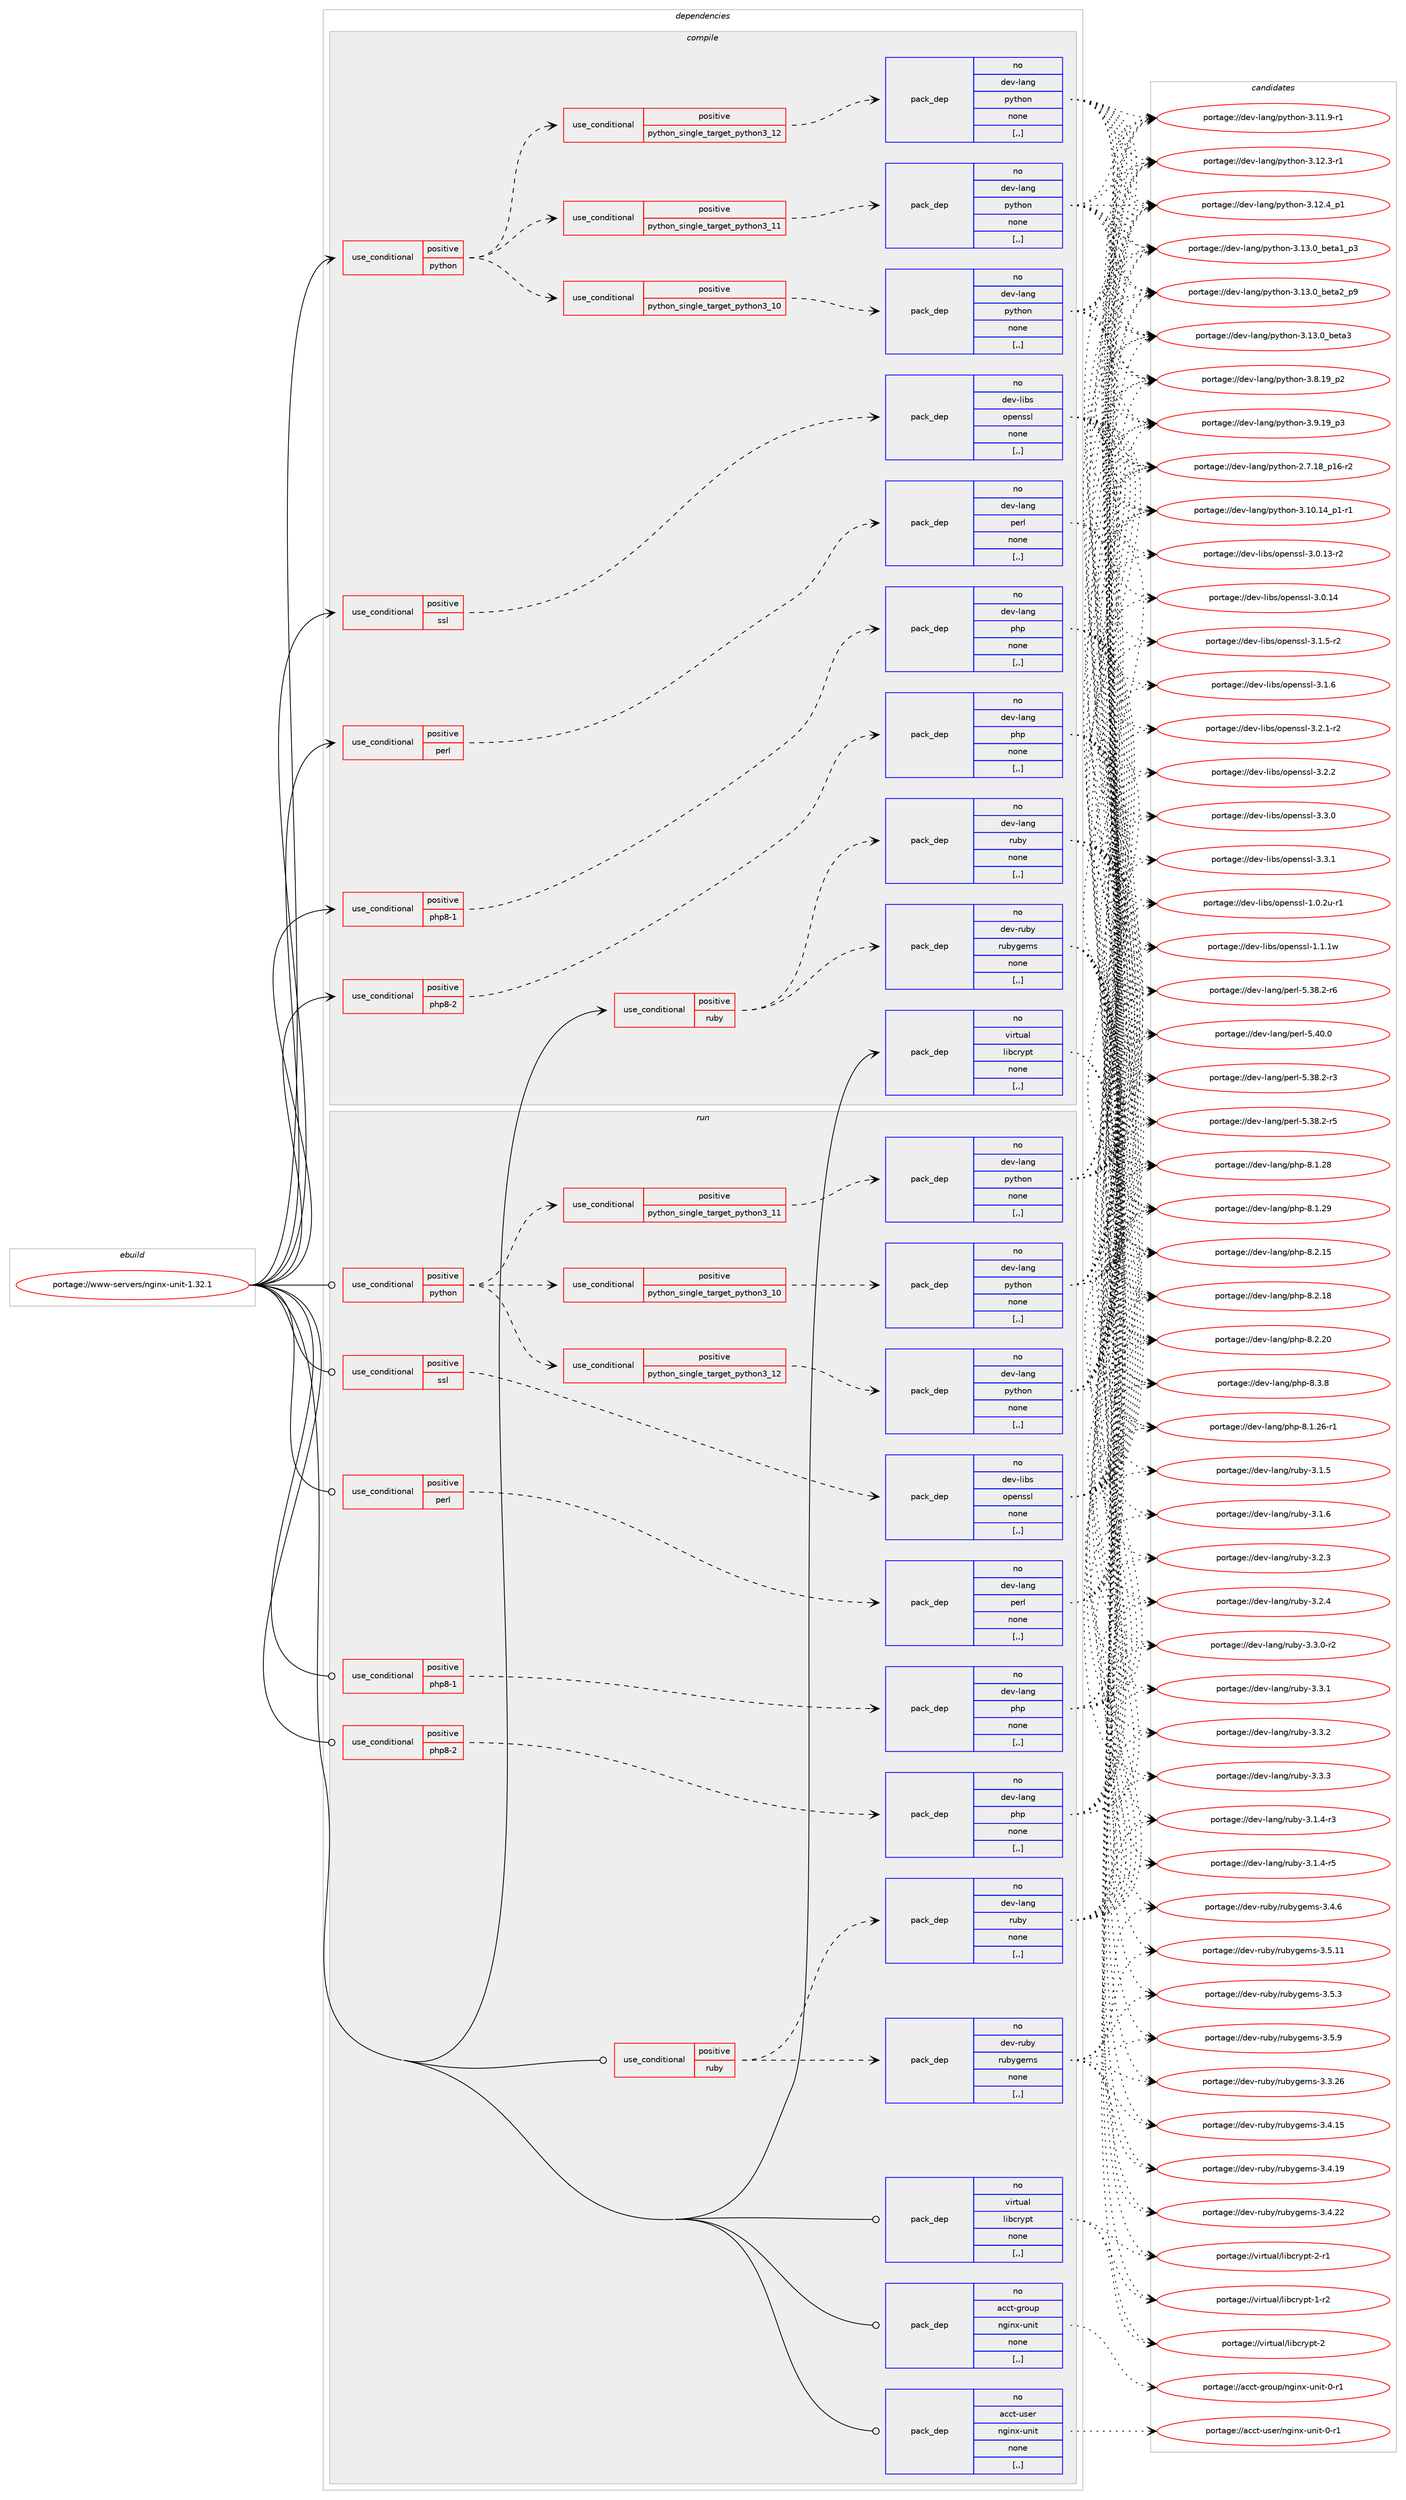 digraph prolog {

# *************
# Graph options
# *************

newrank=true;
concentrate=true;
compound=true;
graph [rankdir=LR,fontname=Helvetica,fontsize=10,ranksep=1.5];#, ranksep=2.5, nodesep=0.2];
edge  [arrowhead=vee];
node  [fontname=Helvetica,fontsize=10];

# **********
# The ebuild
# **********

subgraph cluster_leftcol {
color=gray;
rank=same;
label=<<i>ebuild</i>>;
id [label="portage://www-servers/nginx-unit-1.32.1", color=red, width=4, href="../www-servers/nginx-unit-1.32.1.svg"];
}

# ****************
# The dependencies
# ****************

subgraph cluster_midcol {
color=gray;
label=<<i>dependencies</i>>;
subgraph cluster_compile {
fillcolor="#eeeeee";
style=filled;
label=<<i>compile</i>>;
subgraph cond118249 {
dependency444203 [label=<<TABLE BORDER="0" CELLBORDER="1" CELLSPACING="0" CELLPADDING="4"><TR><TD ROWSPAN="3" CELLPADDING="10">use_conditional</TD></TR><TR><TD>positive</TD></TR><TR><TD>perl</TD></TR></TABLE>>, shape=none, color=red];
subgraph pack322657 {
dependency444204 [label=<<TABLE BORDER="0" CELLBORDER="1" CELLSPACING="0" CELLPADDING="4" WIDTH="220"><TR><TD ROWSPAN="6" CELLPADDING="30">pack_dep</TD></TR><TR><TD WIDTH="110">no</TD></TR><TR><TD>dev-lang</TD></TR><TR><TD>perl</TD></TR><TR><TD>none</TD></TR><TR><TD>[,,]</TD></TR></TABLE>>, shape=none, color=blue];
}
dependency444203:e -> dependency444204:w [weight=20,style="dashed",arrowhead="vee"];
}
id:e -> dependency444203:w [weight=20,style="solid",arrowhead="vee"];
subgraph cond118250 {
dependency444205 [label=<<TABLE BORDER="0" CELLBORDER="1" CELLSPACING="0" CELLPADDING="4"><TR><TD ROWSPAN="3" CELLPADDING="10">use_conditional</TD></TR><TR><TD>positive</TD></TR><TR><TD>php8-1</TD></TR></TABLE>>, shape=none, color=red];
subgraph pack322658 {
dependency444206 [label=<<TABLE BORDER="0" CELLBORDER="1" CELLSPACING="0" CELLPADDING="4" WIDTH="220"><TR><TD ROWSPAN="6" CELLPADDING="30">pack_dep</TD></TR><TR><TD WIDTH="110">no</TD></TR><TR><TD>dev-lang</TD></TR><TR><TD>php</TD></TR><TR><TD>none</TD></TR><TR><TD>[,,]</TD></TR></TABLE>>, shape=none, color=blue];
}
dependency444205:e -> dependency444206:w [weight=20,style="dashed",arrowhead="vee"];
}
id:e -> dependency444205:w [weight=20,style="solid",arrowhead="vee"];
subgraph cond118251 {
dependency444207 [label=<<TABLE BORDER="0" CELLBORDER="1" CELLSPACING="0" CELLPADDING="4"><TR><TD ROWSPAN="3" CELLPADDING="10">use_conditional</TD></TR><TR><TD>positive</TD></TR><TR><TD>php8-2</TD></TR></TABLE>>, shape=none, color=red];
subgraph pack322659 {
dependency444208 [label=<<TABLE BORDER="0" CELLBORDER="1" CELLSPACING="0" CELLPADDING="4" WIDTH="220"><TR><TD ROWSPAN="6" CELLPADDING="30">pack_dep</TD></TR><TR><TD WIDTH="110">no</TD></TR><TR><TD>dev-lang</TD></TR><TR><TD>php</TD></TR><TR><TD>none</TD></TR><TR><TD>[,,]</TD></TR></TABLE>>, shape=none, color=blue];
}
dependency444207:e -> dependency444208:w [weight=20,style="dashed",arrowhead="vee"];
}
id:e -> dependency444207:w [weight=20,style="solid",arrowhead="vee"];
subgraph cond118252 {
dependency444209 [label=<<TABLE BORDER="0" CELLBORDER="1" CELLSPACING="0" CELLPADDING="4"><TR><TD ROWSPAN="3" CELLPADDING="10">use_conditional</TD></TR><TR><TD>positive</TD></TR><TR><TD>python</TD></TR></TABLE>>, shape=none, color=red];
subgraph cond118253 {
dependency444210 [label=<<TABLE BORDER="0" CELLBORDER="1" CELLSPACING="0" CELLPADDING="4"><TR><TD ROWSPAN="3" CELLPADDING="10">use_conditional</TD></TR><TR><TD>positive</TD></TR><TR><TD>python_single_target_python3_10</TD></TR></TABLE>>, shape=none, color=red];
subgraph pack322660 {
dependency444211 [label=<<TABLE BORDER="0" CELLBORDER="1" CELLSPACING="0" CELLPADDING="4" WIDTH="220"><TR><TD ROWSPAN="6" CELLPADDING="30">pack_dep</TD></TR><TR><TD WIDTH="110">no</TD></TR><TR><TD>dev-lang</TD></TR><TR><TD>python</TD></TR><TR><TD>none</TD></TR><TR><TD>[,,]</TD></TR></TABLE>>, shape=none, color=blue];
}
dependency444210:e -> dependency444211:w [weight=20,style="dashed",arrowhead="vee"];
}
dependency444209:e -> dependency444210:w [weight=20,style="dashed",arrowhead="vee"];
subgraph cond118254 {
dependency444212 [label=<<TABLE BORDER="0" CELLBORDER="1" CELLSPACING="0" CELLPADDING="4"><TR><TD ROWSPAN="3" CELLPADDING="10">use_conditional</TD></TR><TR><TD>positive</TD></TR><TR><TD>python_single_target_python3_11</TD></TR></TABLE>>, shape=none, color=red];
subgraph pack322661 {
dependency444213 [label=<<TABLE BORDER="0" CELLBORDER="1" CELLSPACING="0" CELLPADDING="4" WIDTH="220"><TR><TD ROWSPAN="6" CELLPADDING="30">pack_dep</TD></TR><TR><TD WIDTH="110">no</TD></TR><TR><TD>dev-lang</TD></TR><TR><TD>python</TD></TR><TR><TD>none</TD></TR><TR><TD>[,,]</TD></TR></TABLE>>, shape=none, color=blue];
}
dependency444212:e -> dependency444213:w [weight=20,style="dashed",arrowhead="vee"];
}
dependency444209:e -> dependency444212:w [weight=20,style="dashed",arrowhead="vee"];
subgraph cond118255 {
dependency444214 [label=<<TABLE BORDER="0" CELLBORDER="1" CELLSPACING="0" CELLPADDING="4"><TR><TD ROWSPAN="3" CELLPADDING="10">use_conditional</TD></TR><TR><TD>positive</TD></TR><TR><TD>python_single_target_python3_12</TD></TR></TABLE>>, shape=none, color=red];
subgraph pack322662 {
dependency444215 [label=<<TABLE BORDER="0" CELLBORDER="1" CELLSPACING="0" CELLPADDING="4" WIDTH="220"><TR><TD ROWSPAN="6" CELLPADDING="30">pack_dep</TD></TR><TR><TD WIDTH="110">no</TD></TR><TR><TD>dev-lang</TD></TR><TR><TD>python</TD></TR><TR><TD>none</TD></TR><TR><TD>[,,]</TD></TR></TABLE>>, shape=none, color=blue];
}
dependency444214:e -> dependency444215:w [weight=20,style="dashed",arrowhead="vee"];
}
dependency444209:e -> dependency444214:w [weight=20,style="dashed",arrowhead="vee"];
}
id:e -> dependency444209:w [weight=20,style="solid",arrowhead="vee"];
subgraph cond118256 {
dependency444216 [label=<<TABLE BORDER="0" CELLBORDER="1" CELLSPACING="0" CELLPADDING="4"><TR><TD ROWSPAN="3" CELLPADDING="10">use_conditional</TD></TR><TR><TD>positive</TD></TR><TR><TD>ruby</TD></TR></TABLE>>, shape=none, color=red];
subgraph pack322663 {
dependency444217 [label=<<TABLE BORDER="0" CELLBORDER="1" CELLSPACING="0" CELLPADDING="4" WIDTH="220"><TR><TD ROWSPAN="6" CELLPADDING="30">pack_dep</TD></TR><TR><TD WIDTH="110">no</TD></TR><TR><TD>dev-lang</TD></TR><TR><TD>ruby</TD></TR><TR><TD>none</TD></TR><TR><TD>[,,]</TD></TR></TABLE>>, shape=none, color=blue];
}
dependency444216:e -> dependency444217:w [weight=20,style="dashed",arrowhead="vee"];
subgraph pack322664 {
dependency444218 [label=<<TABLE BORDER="0" CELLBORDER="1" CELLSPACING="0" CELLPADDING="4" WIDTH="220"><TR><TD ROWSPAN="6" CELLPADDING="30">pack_dep</TD></TR><TR><TD WIDTH="110">no</TD></TR><TR><TD>dev-ruby</TD></TR><TR><TD>rubygems</TD></TR><TR><TD>none</TD></TR><TR><TD>[,,]</TD></TR></TABLE>>, shape=none, color=blue];
}
dependency444216:e -> dependency444218:w [weight=20,style="dashed",arrowhead="vee"];
}
id:e -> dependency444216:w [weight=20,style="solid",arrowhead="vee"];
subgraph cond118257 {
dependency444219 [label=<<TABLE BORDER="0" CELLBORDER="1" CELLSPACING="0" CELLPADDING="4"><TR><TD ROWSPAN="3" CELLPADDING="10">use_conditional</TD></TR><TR><TD>positive</TD></TR><TR><TD>ssl</TD></TR></TABLE>>, shape=none, color=red];
subgraph pack322665 {
dependency444220 [label=<<TABLE BORDER="0" CELLBORDER="1" CELLSPACING="0" CELLPADDING="4" WIDTH="220"><TR><TD ROWSPAN="6" CELLPADDING="30">pack_dep</TD></TR><TR><TD WIDTH="110">no</TD></TR><TR><TD>dev-libs</TD></TR><TR><TD>openssl</TD></TR><TR><TD>none</TD></TR><TR><TD>[,,]</TD></TR></TABLE>>, shape=none, color=blue];
}
dependency444219:e -> dependency444220:w [weight=20,style="dashed",arrowhead="vee"];
}
id:e -> dependency444219:w [weight=20,style="solid",arrowhead="vee"];
subgraph pack322666 {
dependency444221 [label=<<TABLE BORDER="0" CELLBORDER="1" CELLSPACING="0" CELLPADDING="4" WIDTH="220"><TR><TD ROWSPAN="6" CELLPADDING="30">pack_dep</TD></TR><TR><TD WIDTH="110">no</TD></TR><TR><TD>virtual</TD></TR><TR><TD>libcrypt</TD></TR><TR><TD>none</TD></TR><TR><TD>[,,]</TD></TR></TABLE>>, shape=none, color=blue];
}
id:e -> dependency444221:w [weight=20,style="solid",arrowhead="vee"];
}
subgraph cluster_compileandrun {
fillcolor="#eeeeee";
style=filled;
label=<<i>compile and run</i>>;
}
subgraph cluster_run {
fillcolor="#eeeeee";
style=filled;
label=<<i>run</i>>;
subgraph cond118258 {
dependency444222 [label=<<TABLE BORDER="0" CELLBORDER="1" CELLSPACING="0" CELLPADDING="4"><TR><TD ROWSPAN="3" CELLPADDING="10">use_conditional</TD></TR><TR><TD>positive</TD></TR><TR><TD>perl</TD></TR></TABLE>>, shape=none, color=red];
subgraph pack322667 {
dependency444223 [label=<<TABLE BORDER="0" CELLBORDER="1" CELLSPACING="0" CELLPADDING="4" WIDTH="220"><TR><TD ROWSPAN="6" CELLPADDING="30">pack_dep</TD></TR><TR><TD WIDTH="110">no</TD></TR><TR><TD>dev-lang</TD></TR><TR><TD>perl</TD></TR><TR><TD>none</TD></TR><TR><TD>[,,]</TD></TR></TABLE>>, shape=none, color=blue];
}
dependency444222:e -> dependency444223:w [weight=20,style="dashed",arrowhead="vee"];
}
id:e -> dependency444222:w [weight=20,style="solid",arrowhead="odot"];
subgraph cond118259 {
dependency444224 [label=<<TABLE BORDER="0" CELLBORDER="1" CELLSPACING="0" CELLPADDING="4"><TR><TD ROWSPAN="3" CELLPADDING="10">use_conditional</TD></TR><TR><TD>positive</TD></TR><TR><TD>php8-1</TD></TR></TABLE>>, shape=none, color=red];
subgraph pack322668 {
dependency444225 [label=<<TABLE BORDER="0" CELLBORDER="1" CELLSPACING="0" CELLPADDING="4" WIDTH="220"><TR><TD ROWSPAN="6" CELLPADDING="30">pack_dep</TD></TR><TR><TD WIDTH="110">no</TD></TR><TR><TD>dev-lang</TD></TR><TR><TD>php</TD></TR><TR><TD>none</TD></TR><TR><TD>[,,]</TD></TR></TABLE>>, shape=none, color=blue];
}
dependency444224:e -> dependency444225:w [weight=20,style="dashed",arrowhead="vee"];
}
id:e -> dependency444224:w [weight=20,style="solid",arrowhead="odot"];
subgraph cond118260 {
dependency444226 [label=<<TABLE BORDER="0" CELLBORDER="1" CELLSPACING="0" CELLPADDING="4"><TR><TD ROWSPAN="3" CELLPADDING="10">use_conditional</TD></TR><TR><TD>positive</TD></TR><TR><TD>php8-2</TD></TR></TABLE>>, shape=none, color=red];
subgraph pack322669 {
dependency444227 [label=<<TABLE BORDER="0" CELLBORDER="1" CELLSPACING="0" CELLPADDING="4" WIDTH="220"><TR><TD ROWSPAN="6" CELLPADDING="30">pack_dep</TD></TR><TR><TD WIDTH="110">no</TD></TR><TR><TD>dev-lang</TD></TR><TR><TD>php</TD></TR><TR><TD>none</TD></TR><TR><TD>[,,]</TD></TR></TABLE>>, shape=none, color=blue];
}
dependency444226:e -> dependency444227:w [weight=20,style="dashed",arrowhead="vee"];
}
id:e -> dependency444226:w [weight=20,style="solid",arrowhead="odot"];
subgraph cond118261 {
dependency444228 [label=<<TABLE BORDER="0" CELLBORDER="1" CELLSPACING="0" CELLPADDING="4"><TR><TD ROWSPAN="3" CELLPADDING="10">use_conditional</TD></TR><TR><TD>positive</TD></TR><TR><TD>python</TD></TR></TABLE>>, shape=none, color=red];
subgraph cond118262 {
dependency444229 [label=<<TABLE BORDER="0" CELLBORDER="1" CELLSPACING="0" CELLPADDING="4"><TR><TD ROWSPAN="3" CELLPADDING="10">use_conditional</TD></TR><TR><TD>positive</TD></TR><TR><TD>python_single_target_python3_10</TD></TR></TABLE>>, shape=none, color=red];
subgraph pack322670 {
dependency444230 [label=<<TABLE BORDER="0" CELLBORDER="1" CELLSPACING="0" CELLPADDING="4" WIDTH="220"><TR><TD ROWSPAN="6" CELLPADDING="30">pack_dep</TD></TR><TR><TD WIDTH="110">no</TD></TR><TR><TD>dev-lang</TD></TR><TR><TD>python</TD></TR><TR><TD>none</TD></TR><TR><TD>[,,]</TD></TR></TABLE>>, shape=none, color=blue];
}
dependency444229:e -> dependency444230:w [weight=20,style="dashed",arrowhead="vee"];
}
dependency444228:e -> dependency444229:w [weight=20,style="dashed",arrowhead="vee"];
subgraph cond118263 {
dependency444231 [label=<<TABLE BORDER="0" CELLBORDER="1" CELLSPACING="0" CELLPADDING="4"><TR><TD ROWSPAN="3" CELLPADDING="10">use_conditional</TD></TR><TR><TD>positive</TD></TR><TR><TD>python_single_target_python3_11</TD></TR></TABLE>>, shape=none, color=red];
subgraph pack322671 {
dependency444232 [label=<<TABLE BORDER="0" CELLBORDER="1" CELLSPACING="0" CELLPADDING="4" WIDTH="220"><TR><TD ROWSPAN="6" CELLPADDING="30">pack_dep</TD></TR><TR><TD WIDTH="110">no</TD></TR><TR><TD>dev-lang</TD></TR><TR><TD>python</TD></TR><TR><TD>none</TD></TR><TR><TD>[,,]</TD></TR></TABLE>>, shape=none, color=blue];
}
dependency444231:e -> dependency444232:w [weight=20,style="dashed",arrowhead="vee"];
}
dependency444228:e -> dependency444231:w [weight=20,style="dashed",arrowhead="vee"];
subgraph cond118264 {
dependency444233 [label=<<TABLE BORDER="0" CELLBORDER="1" CELLSPACING="0" CELLPADDING="4"><TR><TD ROWSPAN="3" CELLPADDING="10">use_conditional</TD></TR><TR><TD>positive</TD></TR><TR><TD>python_single_target_python3_12</TD></TR></TABLE>>, shape=none, color=red];
subgraph pack322672 {
dependency444234 [label=<<TABLE BORDER="0" CELLBORDER="1" CELLSPACING="0" CELLPADDING="4" WIDTH="220"><TR><TD ROWSPAN="6" CELLPADDING="30">pack_dep</TD></TR><TR><TD WIDTH="110">no</TD></TR><TR><TD>dev-lang</TD></TR><TR><TD>python</TD></TR><TR><TD>none</TD></TR><TR><TD>[,,]</TD></TR></TABLE>>, shape=none, color=blue];
}
dependency444233:e -> dependency444234:w [weight=20,style="dashed",arrowhead="vee"];
}
dependency444228:e -> dependency444233:w [weight=20,style="dashed",arrowhead="vee"];
}
id:e -> dependency444228:w [weight=20,style="solid",arrowhead="odot"];
subgraph cond118265 {
dependency444235 [label=<<TABLE BORDER="0" CELLBORDER="1" CELLSPACING="0" CELLPADDING="4"><TR><TD ROWSPAN="3" CELLPADDING="10">use_conditional</TD></TR><TR><TD>positive</TD></TR><TR><TD>ruby</TD></TR></TABLE>>, shape=none, color=red];
subgraph pack322673 {
dependency444236 [label=<<TABLE BORDER="0" CELLBORDER="1" CELLSPACING="0" CELLPADDING="4" WIDTH="220"><TR><TD ROWSPAN="6" CELLPADDING="30">pack_dep</TD></TR><TR><TD WIDTH="110">no</TD></TR><TR><TD>dev-lang</TD></TR><TR><TD>ruby</TD></TR><TR><TD>none</TD></TR><TR><TD>[,,]</TD></TR></TABLE>>, shape=none, color=blue];
}
dependency444235:e -> dependency444236:w [weight=20,style="dashed",arrowhead="vee"];
subgraph pack322674 {
dependency444237 [label=<<TABLE BORDER="0" CELLBORDER="1" CELLSPACING="0" CELLPADDING="4" WIDTH="220"><TR><TD ROWSPAN="6" CELLPADDING="30">pack_dep</TD></TR><TR><TD WIDTH="110">no</TD></TR><TR><TD>dev-ruby</TD></TR><TR><TD>rubygems</TD></TR><TR><TD>none</TD></TR><TR><TD>[,,]</TD></TR></TABLE>>, shape=none, color=blue];
}
dependency444235:e -> dependency444237:w [weight=20,style="dashed",arrowhead="vee"];
}
id:e -> dependency444235:w [weight=20,style="solid",arrowhead="odot"];
subgraph cond118266 {
dependency444238 [label=<<TABLE BORDER="0" CELLBORDER="1" CELLSPACING="0" CELLPADDING="4"><TR><TD ROWSPAN="3" CELLPADDING="10">use_conditional</TD></TR><TR><TD>positive</TD></TR><TR><TD>ssl</TD></TR></TABLE>>, shape=none, color=red];
subgraph pack322675 {
dependency444239 [label=<<TABLE BORDER="0" CELLBORDER="1" CELLSPACING="0" CELLPADDING="4" WIDTH="220"><TR><TD ROWSPAN="6" CELLPADDING="30">pack_dep</TD></TR><TR><TD WIDTH="110">no</TD></TR><TR><TD>dev-libs</TD></TR><TR><TD>openssl</TD></TR><TR><TD>none</TD></TR><TR><TD>[,,]</TD></TR></TABLE>>, shape=none, color=blue];
}
dependency444238:e -> dependency444239:w [weight=20,style="dashed",arrowhead="vee"];
}
id:e -> dependency444238:w [weight=20,style="solid",arrowhead="odot"];
subgraph pack322676 {
dependency444240 [label=<<TABLE BORDER="0" CELLBORDER="1" CELLSPACING="0" CELLPADDING="4" WIDTH="220"><TR><TD ROWSPAN="6" CELLPADDING="30">pack_dep</TD></TR><TR><TD WIDTH="110">no</TD></TR><TR><TD>acct-group</TD></TR><TR><TD>nginx-unit</TD></TR><TR><TD>none</TD></TR><TR><TD>[,,]</TD></TR></TABLE>>, shape=none, color=blue];
}
id:e -> dependency444240:w [weight=20,style="solid",arrowhead="odot"];
subgraph pack322677 {
dependency444241 [label=<<TABLE BORDER="0" CELLBORDER="1" CELLSPACING="0" CELLPADDING="4" WIDTH="220"><TR><TD ROWSPAN="6" CELLPADDING="30">pack_dep</TD></TR><TR><TD WIDTH="110">no</TD></TR><TR><TD>acct-user</TD></TR><TR><TD>nginx-unit</TD></TR><TR><TD>none</TD></TR><TR><TD>[,,]</TD></TR></TABLE>>, shape=none, color=blue];
}
id:e -> dependency444241:w [weight=20,style="solid",arrowhead="odot"];
subgraph pack322678 {
dependency444242 [label=<<TABLE BORDER="0" CELLBORDER="1" CELLSPACING="0" CELLPADDING="4" WIDTH="220"><TR><TD ROWSPAN="6" CELLPADDING="30">pack_dep</TD></TR><TR><TD WIDTH="110">no</TD></TR><TR><TD>virtual</TD></TR><TR><TD>libcrypt</TD></TR><TR><TD>none</TD></TR><TR><TD>[,,]</TD></TR></TABLE>>, shape=none, color=blue];
}
id:e -> dependency444242:w [weight=20,style="solid",arrowhead="odot"];
}
}

# **************
# The candidates
# **************

subgraph cluster_choices {
rank=same;
color=gray;
label=<<i>candidates</i>>;

subgraph choice322657 {
color=black;
nodesep=1;
choice100101118451089711010347112101114108455346515646504511451 [label="portage://dev-lang/perl-5.38.2-r3", color=red, width=4,href="../dev-lang/perl-5.38.2-r3.svg"];
choice100101118451089711010347112101114108455346515646504511453 [label="portage://dev-lang/perl-5.38.2-r5", color=red, width=4,href="../dev-lang/perl-5.38.2-r5.svg"];
choice100101118451089711010347112101114108455346515646504511454 [label="portage://dev-lang/perl-5.38.2-r6", color=red, width=4,href="../dev-lang/perl-5.38.2-r6.svg"];
choice10010111845108971101034711210111410845534652484648 [label="portage://dev-lang/perl-5.40.0", color=red, width=4,href="../dev-lang/perl-5.40.0.svg"];
dependency444204:e -> choice100101118451089711010347112101114108455346515646504511451:w [style=dotted,weight="100"];
dependency444204:e -> choice100101118451089711010347112101114108455346515646504511453:w [style=dotted,weight="100"];
dependency444204:e -> choice100101118451089711010347112101114108455346515646504511454:w [style=dotted,weight="100"];
dependency444204:e -> choice10010111845108971101034711210111410845534652484648:w [style=dotted,weight="100"];
}
subgraph choice322658 {
color=black;
nodesep=1;
choice100101118451089711010347112104112455646494650544511449 [label="portage://dev-lang/php-8.1.26-r1", color=red, width=4,href="../dev-lang/php-8.1.26-r1.svg"];
choice10010111845108971101034711210411245564649465056 [label="portage://dev-lang/php-8.1.28", color=red, width=4,href="../dev-lang/php-8.1.28.svg"];
choice10010111845108971101034711210411245564649465057 [label="portage://dev-lang/php-8.1.29", color=red, width=4,href="../dev-lang/php-8.1.29.svg"];
choice10010111845108971101034711210411245564650464953 [label="portage://dev-lang/php-8.2.15", color=red, width=4,href="../dev-lang/php-8.2.15.svg"];
choice10010111845108971101034711210411245564650464956 [label="portage://dev-lang/php-8.2.18", color=red, width=4,href="../dev-lang/php-8.2.18.svg"];
choice10010111845108971101034711210411245564650465048 [label="portage://dev-lang/php-8.2.20", color=red, width=4,href="../dev-lang/php-8.2.20.svg"];
choice100101118451089711010347112104112455646514656 [label="portage://dev-lang/php-8.3.8", color=red, width=4,href="../dev-lang/php-8.3.8.svg"];
dependency444206:e -> choice100101118451089711010347112104112455646494650544511449:w [style=dotted,weight="100"];
dependency444206:e -> choice10010111845108971101034711210411245564649465056:w [style=dotted,weight="100"];
dependency444206:e -> choice10010111845108971101034711210411245564649465057:w [style=dotted,weight="100"];
dependency444206:e -> choice10010111845108971101034711210411245564650464953:w [style=dotted,weight="100"];
dependency444206:e -> choice10010111845108971101034711210411245564650464956:w [style=dotted,weight="100"];
dependency444206:e -> choice10010111845108971101034711210411245564650465048:w [style=dotted,weight="100"];
dependency444206:e -> choice100101118451089711010347112104112455646514656:w [style=dotted,weight="100"];
}
subgraph choice322659 {
color=black;
nodesep=1;
choice100101118451089711010347112104112455646494650544511449 [label="portage://dev-lang/php-8.1.26-r1", color=red, width=4,href="../dev-lang/php-8.1.26-r1.svg"];
choice10010111845108971101034711210411245564649465056 [label="portage://dev-lang/php-8.1.28", color=red, width=4,href="../dev-lang/php-8.1.28.svg"];
choice10010111845108971101034711210411245564649465057 [label="portage://dev-lang/php-8.1.29", color=red, width=4,href="../dev-lang/php-8.1.29.svg"];
choice10010111845108971101034711210411245564650464953 [label="portage://dev-lang/php-8.2.15", color=red, width=4,href="../dev-lang/php-8.2.15.svg"];
choice10010111845108971101034711210411245564650464956 [label="portage://dev-lang/php-8.2.18", color=red, width=4,href="../dev-lang/php-8.2.18.svg"];
choice10010111845108971101034711210411245564650465048 [label="portage://dev-lang/php-8.2.20", color=red, width=4,href="../dev-lang/php-8.2.20.svg"];
choice100101118451089711010347112104112455646514656 [label="portage://dev-lang/php-8.3.8", color=red, width=4,href="../dev-lang/php-8.3.8.svg"];
dependency444208:e -> choice100101118451089711010347112104112455646494650544511449:w [style=dotted,weight="100"];
dependency444208:e -> choice10010111845108971101034711210411245564649465056:w [style=dotted,weight="100"];
dependency444208:e -> choice10010111845108971101034711210411245564649465057:w [style=dotted,weight="100"];
dependency444208:e -> choice10010111845108971101034711210411245564650464953:w [style=dotted,weight="100"];
dependency444208:e -> choice10010111845108971101034711210411245564650464956:w [style=dotted,weight="100"];
dependency444208:e -> choice10010111845108971101034711210411245564650465048:w [style=dotted,weight="100"];
dependency444208:e -> choice100101118451089711010347112104112455646514656:w [style=dotted,weight="100"];
}
subgraph choice322660 {
color=black;
nodesep=1;
choice100101118451089711010347112121116104111110455046554649569511249544511450 [label="portage://dev-lang/python-2.7.18_p16-r2", color=red, width=4,href="../dev-lang/python-2.7.18_p16-r2.svg"];
choice100101118451089711010347112121116104111110455146494846495295112494511449 [label="portage://dev-lang/python-3.10.14_p1-r1", color=red, width=4,href="../dev-lang/python-3.10.14_p1-r1.svg"];
choice100101118451089711010347112121116104111110455146494946574511449 [label="portage://dev-lang/python-3.11.9-r1", color=red, width=4,href="../dev-lang/python-3.11.9-r1.svg"];
choice100101118451089711010347112121116104111110455146495046514511449 [label="portage://dev-lang/python-3.12.3-r1", color=red, width=4,href="../dev-lang/python-3.12.3-r1.svg"];
choice100101118451089711010347112121116104111110455146495046529511249 [label="portage://dev-lang/python-3.12.4_p1", color=red, width=4,href="../dev-lang/python-3.12.4_p1.svg"];
choice10010111845108971101034711212111610411111045514649514648959810111697499511251 [label="portage://dev-lang/python-3.13.0_beta1_p3", color=red, width=4,href="../dev-lang/python-3.13.0_beta1_p3.svg"];
choice10010111845108971101034711212111610411111045514649514648959810111697509511257 [label="portage://dev-lang/python-3.13.0_beta2_p9", color=red, width=4,href="../dev-lang/python-3.13.0_beta2_p9.svg"];
choice1001011184510897110103471121211161041111104551464951464895981011169751 [label="portage://dev-lang/python-3.13.0_beta3", color=red, width=4,href="../dev-lang/python-3.13.0_beta3.svg"];
choice100101118451089711010347112121116104111110455146564649579511250 [label="portage://dev-lang/python-3.8.19_p2", color=red, width=4,href="../dev-lang/python-3.8.19_p2.svg"];
choice100101118451089711010347112121116104111110455146574649579511251 [label="portage://dev-lang/python-3.9.19_p3", color=red, width=4,href="../dev-lang/python-3.9.19_p3.svg"];
dependency444211:e -> choice100101118451089711010347112121116104111110455046554649569511249544511450:w [style=dotted,weight="100"];
dependency444211:e -> choice100101118451089711010347112121116104111110455146494846495295112494511449:w [style=dotted,weight="100"];
dependency444211:e -> choice100101118451089711010347112121116104111110455146494946574511449:w [style=dotted,weight="100"];
dependency444211:e -> choice100101118451089711010347112121116104111110455146495046514511449:w [style=dotted,weight="100"];
dependency444211:e -> choice100101118451089711010347112121116104111110455146495046529511249:w [style=dotted,weight="100"];
dependency444211:e -> choice10010111845108971101034711212111610411111045514649514648959810111697499511251:w [style=dotted,weight="100"];
dependency444211:e -> choice10010111845108971101034711212111610411111045514649514648959810111697509511257:w [style=dotted,weight="100"];
dependency444211:e -> choice1001011184510897110103471121211161041111104551464951464895981011169751:w [style=dotted,weight="100"];
dependency444211:e -> choice100101118451089711010347112121116104111110455146564649579511250:w [style=dotted,weight="100"];
dependency444211:e -> choice100101118451089711010347112121116104111110455146574649579511251:w [style=dotted,weight="100"];
}
subgraph choice322661 {
color=black;
nodesep=1;
choice100101118451089711010347112121116104111110455046554649569511249544511450 [label="portage://dev-lang/python-2.7.18_p16-r2", color=red, width=4,href="../dev-lang/python-2.7.18_p16-r2.svg"];
choice100101118451089711010347112121116104111110455146494846495295112494511449 [label="portage://dev-lang/python-3.10.14_p1-r1", color=red, width=4,href="../dev-lang/python-3.10.14_p1-r1.svg"];
choice100101118451089711010347112121116104111110455146494946574511449 [label="portage://dev-lang/python-3.11.9-r1", color=red, width=4,href="../dev-lang/python-3.11.9-r1.svg"];
choice100101118451089711010347112121116104111110455146495046514511449 [label="portage://dev-lang/python-3.12.3-r1", color=red, width=4,href="../dev-lang/python-3.12.3-r1.svg"];
choice100101118451089711010347112121116104111110455146495046529511249 [label="portage://dev-lang/python-3.12.4_p1", color=red, width=4,href="../dev-lang/python-3.12.4_p1.svg"];
choice10010111845108971101034711212111610411111045514649514648959810111697499511251 [label="portage://dev-lang/python-3.13.0_beta1_p3", color=red, width=4,href="../dev-lang/python-3.13.0_beta1_p3.svg"];
choice10010111845108971101034711212111610411111045514649514648959810111697509511257 [label="portage://dev-lang/python-3.13.0_beta2_p9", color=red, width=4,href="../dev-lang/python-3.13.0_beta2_p9.svg"];
choice1001011184510897110103471121211161041111104551464951464895981011169751 [label="portage://dev-lang/python-3.13.0_beta3", color=red, width=4,href="../dev-lang/python-3.13.0_beta3.svg"];
choice100101118451089711010347112121116104111110455146564649579511250 [label="portage://dev-lang/python-3.8.19_p2", color=red, width=4,href="../dev-lang/python-3.8.19_p2.svg"];
choice100101118451089711010347112121116104111110455146574649579511251 [label="portage://dev-lang/python-3.9.19_p3", color=red, width=4,href="../dev-lang/python-3.9.19_p3.svg"];
dependency444213:e -> choice100101118451089711010347112121116104111110455046554649569511249544511450:w [style=dotted,weight="100"];
dependency444213:e -> choice100101118451089711010347112121116104111110455146494846495295112494511449:w [style=dotted,weight="100"];
dependency444213:e -> choice100101118451089711010347112121116104111110455146494946574511449:w [style=dotted,weight="100"];
dependency444213:e -> choice100101118451089711010347112121116104111110455146495046514511449:w [style=dotted,weight="100"];
dependency444213:e -> choice100101118451089711010347112121116104111110455146495046529511249:w [style=dotted,weight="100"];
dependency444213:e -> choice10010111845108971101034711212111610411111045514649514648959810111697499511251:w [style=dotted,weight="100"];
dependency444213:e -> choice10010111845108971101034711212111610411111045514649514648959810111697509511257:w [style=dotted,weight="100"];
dependency444213:e -> choice1001011184510897110103471121211161041111104551464951464895981011169751:w [style=dotted,weight="100"];
dependency444213:e -> choice100101118451089711010347112121116104111110455146564649579511250:w [style=dotted,weight="100"];
dependency444213:e -> choice100101118451089711010347112121116104111110455146574649579511251:w [style=dotted,weight="100"];
}
subgraph choice322662 {
color=black;
nodesep=1;
choice100101118451089711010347112121116104111110455046554649569511249544511450 [label="portage://dev-lang/python-2.7.18_p16-r2", color=red, width=4,href="../dev-lang/python-2.7.18_p16-r2.svg"];
choice100101118451089711010347112121116104111110455146494846495295112494511449 [label="portage://dev-lang/python-3.10.14_p1-r1", color=red, width=4,href="../dev-lang/python-3.10.14_p1-r1.svg"];
choice100101118451089711010347112121116104111110455146494946574511449 [label="portage://dev-lang/python-3.11.9-r1", color=red, width=4,href="../dev-lang/python-3.11.9-r1.svg"];
choice100101118451089711010347112121116104111110455146495046514511449 [label="portage://dev-lang/python-3.12.3-r1", color=red, width=4,href="../dev-lang/python-3.12.3-r1.svg"];
choice100101118451089711010347112121116104111110455146495046529511249 [label="portage://dev-lang/python-3.12.4_p1", color=red, width=4,href="../dev-lang/python-3.12.4_p1.svg"];
choice10010111845108971101034711212111610411111045514649514648959810111697499511251 [label="portage://dev-lang/python-3.13.0_beta1_p3", color=red, width=4,href="../dev-lang/python-3.13.0_beta1_p3.svg"];
choice10010111845108971101034711212111610411111045514649514648959810111697509511257 [label="portage://dev-lang/python-3.13.0_beta2_p9", color=red, width=4,href="../dev-lang/python-3.13.0_beta2_p9.svg"];
choice1001011184510897110103471121211161041111104551464951464895981011169751 [label="portage://dev-lang/python-3.13.0_beta3", color=red, width=4,href="../dev-lang/python-3.13.0_beta3.svg"];
choice100101118451089711010347112121116104111110455146564649579511250 [label="portage://dev-lang/python-3.8.19_p2", color=red, width=4,href="../dev-lang/python-3.8.19_p2.svg"];
choice100101118451089711010347112121116104111110455146574649579511251 [label="portage://dev-lang/python-3.9.19_p3", color=red, width=4,href="../dev-lang/python-3.9.19_p3.svg"];
dependency444215:e -> choice100101118451089711010347112121116104111110455046554649569511249544511450:w [style=dotted,weight="100"];
dependency444215:e -> choice100101118451089711010347112121116104111110455146494846495295112494511449:w [style=dotted,weight="100"];
dependency444215:e -> choice100101118451089711010347112121116104111110455146494946574511449:w [style=dotted,weight="100"];
dependency444215:e -> choice100101118451089711010347112121116104111110455146495046514511449:w [style=dotted,weight="100"];
dependency444215:e -> choice100101118451089711010347112121116104111110455146495046529511249:w [style=dotted,weight="100"];
dependency444215:e -> choice10010111845108971101034711212111610411111045514649514648959810111697499511251:w [style=dotted,weight="100"];
dependency444215:e -> choice10010111845108971101034711212111610411111045514649514648959810111697509511257:w [style=dotted,weight="100"];
dependency444215:e -> choice1001011184510897110103471121211161041111104551464951464895981011169751:w [style=dotted,weight="100"];
dependency444215:e -> choice100101118451089711010347112121116104111110455146564649579511250:w [style=dotted,weight="100"];
dependency444215:e -> choice100101118451089711010347112121116104111110455146574649579511251:w [style=dotted,weight="100"];
}
subgraph choice322663 {
color=black;
nodesep=1;
choice100101118451089711010347114117981214551464946524511451 [label="portage://dev-lang/ruby-3.1.4-r3", color=red, width=4,href="../dev-lang/ruby-3.1.4-r3.svg"];
choice100101118451089711010347114117981214551464946524511453 [label="portage://dev-lang/ruby-3.1.4-r5", color=red, width=4,href="../dev-lang/ruby-3.1.4-r5.svg"];
choice10010111845108971101034711411798121455146494653 [label="portage://dev-lang/ruby-3.1.5", color=red, width=4,href="../dev-lang/ruby-3.1.5.svg"];
choice10010111845108971101034711411798121455146494654 [label="portage://dev-lang/ruby-3.1.6", color=red, width=4,href="../dev-lang/ruby-3.1.6.svg"];
choice10010111845108971101034711411798121455146504651 [label="portage://dev-lang/ruby-3.2.3", color=red, width=4,href="../dev-lang/ruby-3.2.3.svg"];
choice10010111845108971101034711411798121455146504652 [label="portage://dev-lang/ruby-3.2.4", color=red, width=4,href="../dev-lang/ruby-3.2.4.svg"];
choice100101118451089711010347114117981214551465146484511450 [label="portage://dev-lang/ruby-3.3.0-r2", color=red, width=4,href="../dev-lang/ruby-3.3.0-r2.svg"];
choice10010111845108971101034711411798121455146514649 [label="portage://dev-lang/ruby-3.3.1", color=red, width=4,href="../dev-lang/ruby-3.3.1.svg"];
choice10010111845108971101034711411798121455146514650 [label="portage://dev-lang/ruby-3.3.2", color=red, width=4,href="../dev-lang/ruby-3.3.2.svg"];
choice10010111845108971101034711411798121455146514651 [label="portage://dev-lang/ruby-3.3.3", color=red, width=4,href="../dev-lang/ruby-3.3.3.svg"];
dependency444217:e -> choice100101118451089711010347114117981214551464946524511451:w [style=dotted,weight="100"];
dependency444217:e -> choice100101118451089711010347114117981214551464946524511453:w [style=dotted,weight="100"];
dependency444217:e -> choice10010111845108971101034711411798121455146494653:w [style=dotted,weight="100"];
dependency444217:e -> choice10010111845108971101034711411798121455146494654:w [style=dotted,weight="100"];
dependency444217:e -> choice10010111845108971101034711411798121455146504651:w [style=dotted,weight="100"];
dependency444217:e -> choice10010111845108971101034711411798121455146504652:w [style=dotted,weight="100"];
dependency444217:e -> choice100101118451089711010347114117981214551465146484511450:w [style=dotted,weight="100"];
dependency444217:e -> choice10010111845108971101034711411798121455146514649:w [style=dotted,weight="100"];
dependency444217:e -> choice10010111845108971101034711411798121455146514650:w [style=dotted,weight="100"];
dependency444217:e -> choice10010111845108971101034711411798121455146514651:w [style=dotted,weight="100"];
}
subgraph choice322664 {
color=black;
nodesep=1;
choice1001011184511411798121471141179812110310110911545514651465054 [label="portage://dev-ruby/rubygems-3.3.26", color=red, width=4,href="../dev-ruby/rubygems-3.3.26.svg"];
choice1001011184511411798121471141179812110310110911545514652464953 [label="portage://dev-ruby/rubygems-3.4.15", color=red, width=4,href="../dev-ruby/rubygems-3.4.15.svg"];
choice1001011184511411798121471141179812110310110911545514652464957 [label="portage://dev-ruby/rubygems-3.4.19", color=red, width=4,href="../dev-ruby/rubygems-3.4.19.svg"];
choice1001011184511411798121471141179812110310110911545514652465050 [label="portage://dev-ruby/rubygems-3.4.22", color=red, width=4,href="../dev-ruby/rubygems-3.4.22.svg"];
choice10010111845114117981214711411798121103101109115455146524654 [label="portage://dev-ruby/rubygems-3.4.6", color=red, width=4,href="../dev-ruby/rubygems-3.4.6.svg"];
choice1001011184511411798121471141179812110310110911545514653464949 [label="portage://dev-ruby/rubygems-3.5.11", color=red, width=4,href="../dev-ruby/rubygems-3.5.11.svg"];
choice10010111845114117981214711411798121103101109115455146534651 [label="portage://dev-ruby/rubygems-3.5.3", color=red, width=4,href="../dev-ruby/rubygems-3.5.3.svg"];
choice10010111845114117981214711411798121103101109115455146534657 [label="portage://dev-ruby/rubygems-3.5.9", color=red, width=4,href="../dev-ruby/rubygems-3.5.9.svg"];
dependency444218:e -> choice1001011184511411798121471141179812110310110911545514651465054:w [style=dotted,weight="100"];
dependency444218:e -> choice1001011184511411798121471141179812110310110911545514652464953:w [style=dotted,weight="100"];
dependency444218:e -> choice1001011184511411798121471141179812110310110911545514652464957:w [style=dotted,weight="100"];
dependency444218:e -> choice1001011184511411798121471141179812110310110911545514652465050:w [style=dotted,weight="100"];
dependency444218:e -> choice10010111845114117981214711411798121103101109115455146524654:w [style=dotted,weight="100"];
dependency444218:e -> choice1001011184511411798121471141179812110310110911545514653464949:w [style=dotted,weight="100"];
dependency444218:e -> choice10010111845114117981214711411798121103101109115455146534651:w [style=dotted,weight="100"];
dependency444218:e -> choice10010111845114117981214711411798121103101109115455146534657:w [style=dotted,weight="100"];
}
subgraph choice322665 {
color=black;
nodesep=1;
choice1001011184510810598115471111121011101151151084549464846501174511449 [label="portage://dev-libs/openssl-1.0.2u-r1", color=red, width=4,href="../dev-libs/openssl-1.0.2u-r1.svg"];
choice100101118451081059811547111112101110115115108454946494649119 [label="portage://dev-libs/openssl-1.1.1w", color=red, width=4,href="../dev-libs/openssl-1.1.1w.svg"];
choice100101118451081059811547111112101110115115108455146484649514511450 [label="portage://dev-libs/openssl-3.0.13-r2", color=red, width=4,href="../dev-libs/openssl-3.0.13-r2.svg"];
choice10010111845108105981154711111210111011511510845514648464952 [label="portage://dev-libs/openssl-3.0.14", color=red, width=4,href="../dev-libs/openssl-3.0.14.svg"];
choice1001011184510810598115471111121011101151151084551464946534511450 [label="portage://dev-libs/openssl-3.1.5-r2", color=red, width=4,href="../dev-libs/openssl-3.1.5-r2.svg"];
choice100101118451081059811547111112101110115115108455146494654 [label="portage://dev-libs/openssl-3.1.6", color=red, width=4,href="../dev-libs/openssl-3.1.6.svg"];
choice1001011184510810598115471111121011101151151084551465046494511450 [label="portage://dev-libs/openssl-3.2.1-r2", color=red, width=4,href="../dev-libs/openssl-3.2.1-r2.svg"];
choice100101118451081059811547111112101110115115108455146504650 [label="portage://dev-libs/openssl-3.2.2", color=red, width=4,href="../dev-libs/openssl-3.2.2.svg"];
choice100101118451081059811547111112101110115115108455146514648 [label="portage://dev-libs/openssl-3.3.0", color=red, width=4,href="../dev-libs/openssl-3.3.0.svg"];
choice100101118451081059811547111112101110115115108455146514649 [label="portage://dev-libs/openssl-3.3.1", color=red, width=4,href="../dev-libs/openssl-3.3.1.svg"];
dependency444220:e -> choice1001011184510810598115471111121011101151151084549464846501174511449:w [style=dotted,weight="100"];
dependency444220:e -> choice100101118451081059811547111112101110115115108454946494649119:w [style=dotted,weight="100"];
dependency444220:e -> choice100101118451081059811547111112101110115115108455146484649514511450:w [style=dotted,weight="100"];
dependency444220:e -> choice10010111845108105981154711111210111011511510845514648464952:w [style=dotted,weight="100"];
dependency444220:e -> choice1001011184510810598115471111121011101151151084551464946534511450:w [style=dotted,weight="100"];
dependency444220:e -> choice100101118451081059811547111112101110115115108455146494654:w [style=dotted,weight="100"];
dependency444220:e -> choice1001011184510810598115471111121011101151151084551465046494511450:w [style=dotted,weight="100"];
dependency444220:e -> choice100101118451081059811547111112101110115115108455146504650:w [style=dotted,weight="100"];
dependency444220:e -> choice100101118451081059811547111112101110115115108455146514648:w [style=dotted,weight="100"];
dependency444220:e -> choice100101118451081059811547111112101110115115108455146514649:w [style=dotted,weight="100"];
}
subgraph choice322666 {
color=black;
nodesep=1;
choice1181051141161179710847108105989911412111211645494511450 [label="portage://virtual/libcrypt-1-r2", color=red, width=4,href="../virtual/libcrypt-1-r2.svg"];
choice118105114116117971084710810598991141211121164550 [label="portage://virtual/libcrypt-2", color=red, width=4,href="../virtual/libcrypt-2.svg"];
choice1181051141161179710847108105989911412111211645504511449 [label="portage://virtual/libcrypt-2-r1", color=red, width=4,href="../virtual/libcrypt-2-r1.svg"];
dependency444221:e -> choice1181051141161179710847108105989911412111211645494511450:w [style=dotted,weight="100"];
dependency444221:e -> choice118105114116117971084710810598991141211121164550:w [style=dotted,weight="100"];
dependency444221:e -> choice1181051141161179710847108105989911412111211645504511449:w [style=dotted,weight="100"];
}
subgraph choice322667 {
color=black;
nodesep=1;
choice100101118451089711010347112101114108455346515646504511451 [label="portage://dev-lang/perl-5.38.2-r3", color=red, width=4,href="../dev-lang/perl-5.38.2-r3.svg"];
choice100101118451089711010347112101114108455346515646504511453 [label="portage://dev-lang/perl-5.38.2-r5", color=red, width=4,href="../dev-lang/perl-5.38.2-r5.svg"];
choice100101118451089711010347112101114108455346515646504511454 [label="portage://dev-lang/perl-5.38.2-r6", color=red, width=4,href="../dev-lang/perl-5.38.2-r6.svg"];
choice10010111845108971101034711210111410845534652484648 [label="portage://dev-lang/perl-5.40.0", color=red, width=4,href="../dev-lang/perl-5.40.0.svg"];
dependency444223:e -> choice100101118451089711010347112101114108455346515646504511451:w [style=dotted,weight="100"];
dependency444223:e -> choice100101118451089711010347112101114108455346515646504511453:w [style=dotted,weight="100"];
dependency444223:e -> choice100101118451089711010347112101114108455346515646504511454:w [style=dotted,weight="100"];
dependency444223:e -> choice10010111845108971101034711210111410845534652484648:w [style=dotted,weight="100"];
}
subgraph choice322668 {
color=black;
nodesep=1;
choice100101118451089711010347112104112455646494650544511449 [label="portage://dev-lang/php-8.1.26-r1", color=red, width=4,href="../dev-lang/php-8.1.26-r1.svg"];
choice10010111845108971101034711210411245564649465056 [label="portage://dev-lang/php-8.1.28", color=red, width=4,href="../dev-lang/php-8.1.28.svg"];
choice10010111845108971101034711210411245564649465057 [label="portage://dev-lang/php-8.1.29", color=red, width=4,href="../dev-lang/php-8.1.29.svg"];
choice10010111845108971101034711210411245564650464953 [label="portage://dev-lang/php-8.2.15", color=red, width=4,href="../dev-lang/php-8.2.15.svg"];
choice10010111845108971101034711210411245564650464956 [label="portage://dev-lang/php-8.2.18", color=red, width=4,href="../dev-lang/php-8.2.18.svg"];
choice10010111845108971101034711210411245564650465048 [label="portage://dev-lang/php-8.2.20", color=red, width=4,href="../dev-lang/php-8.2.20.svg"];
choice100101118451089711010347112104112455646514656 [label="portage://dev-lang/php-8.3.8", color=red, width=4,href="../dev-lang/php-8.3.8.svg"];
dependency444225:e -> choice100101118451089711010347112104112455646494650544511449:w [style=dotted,weight="100"];
dependency444225:e -> choice10010111845108971101034711210411245564649465056:w [style=dotted,weight="100"];
dependency444225:e -> choice10010111845108971101034711210411245564649465057:w [style=dotted,weight="100"];
dependency444225:e -> choice10010111845108971101034711210411245564650464953:w [style=dotted,weight="100"];
dependency444225:e -> choice10010111845108971101034711210411245564650464956:w [style=dotted,weight="100"];
dependency444225:e -> choice10010111845108971101034711210411245564650465048:w [style=dotted,weight="100"];
dependency444225:e -> choice100101118451089711010347112104112455646514656:w [style=dotted,weight="100"];
}
subgraph choice322669 {
color=black;
nodesep=1;
choice100101118451089711010347112104112455646494650544511449 [label="portage://dev-lang/php-8.1.26-r1", color=red, width=4,href="../dev-lang/php-8.1.26-r1.svg"];
choice10010111845108971101034711210411245564649465056 [label="portage://dev-lang/php-8.1.28", color=red, width=4,href="../dev-lang/php-8.1.28.svg"];
choice10010111845108971101034711210411245564649465057 [label="portage://dev-lang/php-8.1.29", color=red, width=4,href="../dev-lang/php-8.1.29.svg"];
choice10010111845108971101034711210411245564650464953 [label="portage://dev-lang/php-8.2.15", color=red, width=4,href="../dev-lang/php-8.2.15.svg"];
choice10010111845108971101034711210411245564650464956 [label="portage://dev-lang/php-8.2.18", color=red, width=4,href="../dev-lang/php-8.2.18.svg"];
choice10010111845108971101034711210411245564650465048 [label="portage://dev-lang/php-8.2.20", color=red, width=4,href="../dev-lang/php-8.2.20.svg"];
choice100101118451089711010347112104112455646514656 [label="portage://dev-lang/php-8.3.8", color=red, width=4,href="../dev-lang/php-8.3.8.svg"];
dependency444227:e -> choice100101118451089711010347112104112455646494650544511449:w [style=dotted,weight="100"];
dependency444227:e -> choice10010111845108971101034711210411245564649465056:w [style=dotted,weight="100"];
dependency444227:e -> choice10010111845108971101034711210411245564649465057:w [style=dotted,weight="100"];
dependency444227:e -> choice10010111845108971101034711210411245564650464953:w [style=dotted,weight="100"];
dependency444227:e -> choice10010111845108971101034711210411245564650464956:w [style=dotted,weight="100"];
dependency444227:e -> choice10010111845108971101034711210411245564650465048:w [style=dotted,weight="100"];
dependency444227:e -> choice100101118451089711010347112104112455646514656:w [style=dotted,weight="100"];
}
subgraph choice322670 {
color=black;
nodesep=1;
choice100101118451089711010347112121116104111110455046554649569511249544511450 [label="portage://dev-lang/python-2.7.18_p16-r2", color=red, width=4,href="../dev-lang/python-2.7.18_p16-r2.svg"];
choice100101118451089711010347112121116104111110455146494846495295112494511449 [label="portage://dev-lang/python-3.10.14_p1-r1", color=red, width=4,href="../dev-lang/python-3.10.14_p1-r1.svg"];
choice100101118451089711010347112121116104111110455146494946574511449 [label="portage://dev-lang/python-3.11.9-r1", color=red, width=4,href="../dev-lang/python-3.11.9-r1.svg"];
choice100101118451089711010347112121116104111110455146495046514511449 [label="portage://dev-lang/python-3.12.3-r1", color=red, width=4,href="../dev-lang/python-3.12.3-r1.svg"];
choice100101118451089711010347112121116104111110455146495046529511249 [label="portage://dev-lang/python-3.12.4_p1", color=red, width=4,href="../dev-lang/python-3.12.4_p1.svg"];
choice10010111845108971101034711212111610411111045514649514648959810111697499511251 [label="portage://dev-lang/python-3.13.0_beta1_p3", color=red, width=4,href="../dev-lang/python-3.13.0_beta1_p3.svg"];
choice10010111845108971101034711212111610411111045514649514648959810111697509511257 [label="portage://dev-lang/python-3.13.0_beta2_p9", color=red, width=4,href="../dev-lang/python-3.13.0_beta2_p9.svg"];
choice1001011184510897110103471121211161041111104551464951464895981011169751 [label="portage://dev-lang/python-3.13.0_beta3", color=red, width=4,href="../dev-lang/python-3.13.0_beta3.svg"];
choice100101118451089711010347112121116104111110455146564649579511250 [label="portage://dev-lang/python-3.8.19_p2", color=red, width=4,href="../dev-lang/python-3.8.19_p2.svg"];
choice100101118451089711010347112121116104111110455146574649579511251 [label="portage://dev-lang/python-3.9.19_p3", color=red, width=4,href="../dev-lang/python-3.9.19_p3.svg"];
dependency444230:e -> choice100101118451089711010347112121116104111110455046554649569511249544511450:w [style=dotted,weight="100"];
dependency444230:e -> choice100101118451089711010347112121116104111110455146494846495295112494511449:w [style=dotted,weight="100"];
dependency444230:e -> choice100101118451089711010347112121116104111110455146494946574511449:w [style=dotted,weight="100"];
dependency444230:e -> choice100101118451089711010347112121116104111110455146495046514511449:w [style=dotted,weight="100"];
dependency444230:e -> choice100101118451089711010347112121116104111110455146495046529511249:w [style=dotted,weight="100"];
dependency444230:e -> choice10010111845108971101034711212111610411111045514649514648959810111697499511251:w [style=dotted,weight="100"];
dependency444230:e -> choice10010111845108971101034711212111610411111045514649514648959810111697509511257:w [style=dotted,weight="100"];
dependency444230:e -> choice1001011184510897110103471121211161041111104551464951464895981011169751:w [style=dotted,weight="100"];
dependency444230:e -> choice100101118451089711010347112121116104111110455146564649579511250:w [style=dotted,weight="100"];
dependency444230:e -> choice100101118451089711010347112121116104111110455146574649579511251:w [style=dotted,weight="100"];
}
subgraph choice322671 {
color=black;
nodesep=1;
choice100101118451089711010347112121116104111110455046554649569511249544511450 [label="portage://dev-lang/python-2.7.18_p16-r2", color=red, width=4,href="../dev-lang/python-2.7.18_p16-r2.svg"];
choice100101118451089711010347112121116104111110455146494846495295112494511449 [label="portage://dev-lang/python-3.10.14_p1-r1", color=red, width=4,href="../dev-lang/python-3.10.14_p1-r1.svg"];
choice100101118451089711010347112121116104111110455146494946574511449 [label="portage://dev-lang/python-3.11.9-r1", color=red, width=4,href="../dev-lang/python-3.11.9-r1.svg"];
choice100101118451089711010347112121116104111110455146495046514511449 [label="portage://dev-lang/python-3.12.3-r1", color=red, width=4,href="../dev-lang/python-3.12.3-r1.svg"];
choice100101118451089711010347112121116104111110455146495046529511249 [label="portage://dev-lang/python-3.12.4_p1", color=red, width=4,href="../dev-lang/python-3.12.4_p1.svg"];
choice10010111845108971101034711212111610411111045514649514648959810111697499511251 [label="portage://dev-lang/python-3.13.0_beta1_p3", color=red, width=4,href="../dev-lang/python-3.13.0_beta1_p3.svg"];
choice10010111845108971101034711212111610411111045514649514648959810111697509511257 [label="portage://dev-lang/python-3.13.0_beta2_p9", color=red, width=4,href="../dev-lang/python-3.13.0_beta2_p9.svg"];
choice1001011184510897110103471121211161041111104551464951464895981011169751 [label="portage://dev-lang/python-3.13.0_beta3", color=red, width=4,href="../dev-lang/python-3.13.0_beta3.svg"];
choice100101118451089711010347112121116104111110455146564649579511250 [label="portage://dev-lang/python-3.8.19_p2", color=red, width=4,href="../dev-lang/python-3.8.19_p2.svg"];
choice100101118451089711010347112121116104111110455146574649579511251 [label="portage://dev-lang/python-3.9.19_p3", color=red, width=4,href="../dev-lang/python-3.9.19_p3.svg"];
dependency444232:e -> choice100101118451089711010347112121116104111110455046554649569511249544511450:w [style=dotted,weight="100"];
dependency444232:e -> choice100101118451089711010347112121116104111110455146494846495295112494511449:w [style=dotted,weight="100"];
dependency444232:e -> choice100101118451089711010347112121116104111110455146494946574511449:w [style=dotted,weight="100"];
dependency444232:e -> choice100101118451089711010347112121116104111110455146495046514511449:w [style=dotted,weight="100"];
dependency444232:e -> choice100101118451089711010347112121116104111110455146495046529511249:w [style=dotted,weight="100"];
dependency444232:e -> choice10010111845108971101034711212111610411111045514649514648959810111697499511251:w [style=dotted,weight="100"];
dependency444232:e -> choice10010111845108971101034711212111610411111045514649514648959810111697509511257:w [style=dotted,weight="100"];
dependency444232:e -> choice1001011184510897110103471121211161041111104551464951464895981011169751:w [style=dotted,weight="100"];
dependency444232:e -> choice100101118451089711010347112121116104111110455146564649579511250:w [style=dotted,weight="100"];
dependency444232:e -> choice100101118451089711010347112121116104111110455146574649579511251:w [style=dotted,weight="100"];
}
subgraph choice322672 {
color=black;
nodesep=1;
choice100101118451089711010347112121116104111110455046554649569511249544511450 [label="portage://dev-lang/python-2.7.18_p16-r2", color=red, width=4,href="../dev-lang/python-2.7.18_p16-r2.svg"];
choice100101118451089711010347112121116104111110455146494846495295112494511449 [label="portage://dev-lang/python-3.10.14_p1-r1", color=red, width=4,href="../dev-lang/python-3.10.14_p1-r1.svg"];
choice100101118451089711010347112121116104111110455146494946574511449 [label="portage://dev-lang/python-3.11.9-r1", color=red, width=4,href="../dev-lang/python-3.11.9-r1.svg"];
choice100101118451089711010347112121116104111110455146495046514511449 [label="portage://dev-lang/python-3.12.3-r1", color=red, width=4,href="../dev-lang/python-3.12.3-r1.svg"];
choice100101118451089711010347112121116104111110455146495046529511249 [label="portage://dev-lang/python-3.12.4_p1", color=red, width=4,href="../dev-lang/python-3.12.4_p1.svg"];
choice10010111845108971101034711212111610411111045514649514648959810111697499511251 [label="portage://dev-lang/python-3.13.0_beta1_p3", color=red, width=4,href="../dev-lang/python-3.13.0_beta1_p3.svg"];
choice10010111845108971101034711212111610411111045514649514648959810111697509511257 [label="portage://dev-lang/python-3.13.0_beta2_p9", color=red, width=4,href="../dev-lang/python-3.13.0_beta2_p9.svg"];
choice1001011184510897110103471121211161041111104551464951464895981011169751 [label="portage://dev-lang/python-3.13.0_beta3", color=red, width=4,href="../dev-lang/python-3.13.0_beta3.svg"];
choice100101118451089711010347112121116104111110455146564649579511250 [label="portage://dev-lang/python-3.8.19_p2", color=red, width=4,href="../dev-lang/python-3.8.19_p2.svg"];
choice100101118451089711010347112121116104111110455146574649579511251 [label="portage://dev-lang/python-3.9.19_p3", color=red, width=4,href="../dev-lang/python-3.9.19_p3.svg"];
dependency444234:e -> choice100101118451089711010347112121116104111110455046554649569511249544511450:w [style=dotted,weight="100"];
dependency444234:e -> choice100101118451089711010347112121116104111110455146494846495295112494511449:w [style=dotted,weight="100"];
dependency444234:e -> choice100101118451089711010347112121116104111110455146494946574511449:w [style=dotted,weight="100"];
dependency444234:e -> choice100101118451089711010347112121116104111110455146495046514511449:w [style=dotted,weight="100"];
dependency444234:e -> choice100101118451089711010347112121116104111110455146495046529511249:w [style=dotted,weight="100"];
dependency444234:e -> choice10010111845108971101034711212111610411111045514649514648959810111697499511251:w [style=dotted,weight="100"];
dependency444234:e -> choice10010111845108971101034711212111610411111045514649514648959810111697509511257:w [style=dotted,weight="100"];
dependency444234:e -> choice1001011184510897110103471121211161041111104551464951464895981011169751:w [style=dotted,weight="100"];
dependency444234:e -> choice100101118451089711010347112121116104111110455146564649579511250:w [style=dotted,weight="100"];
dependency444234:e -> choice100101118451089711010347112121116104111110455146574649579511251:w [style=dotted,weight="100"];
}
subgraph choice322673 {
color=black;
nodesep=1;
choice100101118451089711010347114117981214551464946524511451 [label="portage://dev-lang/ruby-3.1.4-r3", color=red, width=4,href="../dev-lang/ruby-3.1.4-r3.svg"];
choice100101118451089711010347114117981214551464946524511453 [label="portage://dev-lang/ruby-3.1.4-r5", color=red, width=4,href="../dev-lang/ruby-3.1.4-r5.svg"];
choice10010111845108971101034711411798121455146494653 [label="portage://dev-lang/ruby-3.1.5", color=red, width=4,href="../dev-lang/ruby-3.1.5.svg"];
choice10010111845108971101034711411798121455146494654 [label="portage://dev-lang/ruby-3.1.6", color=red, width=4,href="../dev-lang/ruby-3.1.6.svg"];
choice10010111845108971101034711411798121455146504651 [label="portage://dev-lang/ruby-3.2.3", color=red, width=4,href="../dev-lang/ruby-3.2.3.svg"];
choice10010111845108971101034711411798121455146504652 [label="portage://dev-lang/ruby-3.2.4", color=red, width=4,href="../dev-lang/ruby-3.2.4.svg"];
choice100101118451089711010347114117981214551465146484511450 [label="portage://dev-lang/ruby-3.3.0-r2", color=red, width=4,href="../dev-lang/ruby-3.3.0-r2.svg"];
choice10010111845108971101034711411798121455146514649 [label="portage://dev-lang/ruby-3.3.1", color=red, width=4,href="../dev-lang/ruby-3.3.1.svg"];
choice10010111845108971101034711411798121455146514650 [label="portage://dev-lang/ruby-3.3.2", color=red, width=4,href="../dev-lang/ruby-3.3.2.svg"];
choice10010111845108971101034711411798121455146514651 [label="portage://dev-lang/ruby-3.3.3", color=red, width=4,href="../dev-lang/ruby-3.3.3.svg"];
dependency444236:e -> choice100101118451089711010347114117981214551464946524511451:w [style=dotted,weight="100"];
dependency444236:e -> choice100101118451089711010347114117981214551464946524511453:w [style=dotted,weight="100"];
dependency444236:e -> choice10010111845108971101034711411798121455146494653:w [style=dotted,weight="100"];
dependency444236:e -> choice10010111845108971101034711411798121455146494654:w [style=dotted,weight="100"];
dependency444236:e -> choice10010111845108971101034711411798121455146504651:w [style=dotted,weight="100"];
dependency444236:e -> choice10010111845108971101034711411798121455146504652:w [style=dotted,weight="100"];
dependency444236:e -> choice100101118451089711010347114117981214551465146484511450:w [style=dotted,weight="100"];
dependency444236:e -> choice10010111845108971101034711411798121455146514649:w [style=dotted,weight="100"];
dependency444236:e -> choice10010111845108971101034711411798121455146514650:w [style=dotted,weight="100"];
dependency444236:e -> choice10010111845108971101034711411798121455146514651:w [style=dotted,weight="100"];
}
subgraph choice322674 {
color=black;
nodesep=1;
choice1001011184511411798121471141179812110310110911545514651465054 [label="portage://dev-ruby/rubygems-3.3.26", color=red, width=4,href="../dev-ruby/rubygems-3.3.26.svg"];
choice1001011184511411798121471141179812110310110911545514652464953 [label="portage://dev-ruby/rubygems-3.4.15", color=red, width=4,href="../dev-ruby/rubygems-3.4.15.svg"];
choice1001011184511411798121471141179812110310110911545514652464957 [label="portage://dev-ruby/rubygems-3.4.19", color=red, width=4,href="../dev-ruby/rubygems-3.4.19.svg"];
choice1001011184511411798121471141179812110310110911545514652465050 [label="portage://dev-ruby/rubygems-3.4.22", color=red, width=4,href="../dev-ruby/rubygems-3.4.22.svg"];
choice10010111845114117981214711411798121103101109115455146524654 [label="portage://dev-ruby/rubygems-3.4.6", color=red, width=4,href="../dev-ruby/rubygems-3.4.6.svg"];
choice1001011184511411798121471141179812110310110911545514653464949 [label="portage://dev-ruby/rubygems-3.5.11", color=red, width=4,href="../dev-ruby/rubygems-3.5.11.svg"];
choice10010111845114117981214711411798121103101109115455146534651 [label="portage://dev-ruby/rubygems-3.5.3", color=red, width=4,href="../dev-ruby/rubygems-3.5.3.svg"];
choice10010111845114117981214711411798121103101109115455146534657 [label="portage://dev-ruby/rubygems-3.5.9", color=red, width=4,href="../dev-ruby/rubygems-3.5.9.svg"];
dependency444237:e -> choice1001011184511411798121471141179812110310110911545514651465054:w [style=dotted,weight="100"];
dependency444237:e -> choice1001011184511411798121471141179812110310110911545514652464953:w [style=dotted,weight="100"];
dependency444237:e -> choice1001011184511411798121471141179812110310110911545514652464957:w [style=dotted,weight="100"];
dependency444237:e -> choice1001011184511411798121471141179812110310110911545514652465050:w [style=dotted,weight="100"];
dependency444237:e -> choice10010111845114117981214711411798121103101109115455146524654:w [style=dotted,weight="100"];
dependency444237:e -> choice1001011184511411798121471141179812110310110911545514653464949:w [style=dotted,weight="100"];
dependency444237:e -> choice10010111845114117981214711411798121103101109115455146534651:w [style=dotted,weight="100"];
dependency444237:e -> choice10010111845114117981214711411798121103101109115455146534657:w [style=dotted,weight="100"];
}
subgraph choice322675 {
color=black;
nodesep=1;
choice1001011184510810598115471111121011101151151084549464846501174511449 [label="portage://dev-libs/openssl-1.0.2u-r1", color=red, width=4,href="../dev-libs/openssl-1.0.2u-r1.svg"];
choice100101118451081059811547111112101110115115108454946494649119 [label="portage://dev-libs/openssl-1.1.1w", color=red, width=4,href="../dev-libs/openssl-1.1.1w.svg"];
choice100101118451081059811547111112101110115115108455146484649514511450 [label="portage://dev-libs/openssl-3.0.13-r2", color=red, width=4,href="../dev-libs/openssl-3.0.13-r2.svg"];
choice10010111845108105981154711111210111011511510845514648464952 [label="portage://dev-libs/openssl-3.0.14", color=red, width=4,href="../dev-libs/openssl-3.0.14.svg"];
choice1001011184510810598115471111121011101151151084551464946534511450 [label="portage://dev-libs/openssl-3.1.5-r2", color=red, width=4,href="../dev-libs/openssl-3.1.5-r2.svg"];
choice100101118451081059811547111112101110115115108455146494654 [label="portage://dev-libs/openssl-3.1.6", color=red, width=4,href="../dev-libs/openssl-3.1.6.svg"];
choice1001011184510810598115471111121011101151151084551465046494511450 [label="portage://dev-libs/openssl-3.2.1-r2", color=red, width=4,href="../dev-libs/openssl-3.2.1-r2.svg"];
choice100101118451081059811547111112101110115115108455146504650 [label="portage://dev-libs/openssl-3.2.2", color=red, width=4,href="../dev-libs/openssl-3.2.2.svg"];
choice100101118451081059811547111112101110115115108455146514648 [label="portage://dev-libs/openssl-3.3.0", color=red, width=4,href="../dev-libs/openssl-3.3.0.svg"];
choice100101118451081059811547111112101110115115108455146514649 [label="portage://dev-libs/openssl-3.3.1", color=red, width=4,href="../dev-libs/openssl-3.3.1.svg"];
dependency444239:e -> choice1001011184510810598115471111121011101151151084549464846501174511449:w [style=dotted,weight="100"];
dependency444239:e -> choice100101118451081059811547111112101110115115108454946494649119:w [style=dotted,weight="100"];
dependency444239:e -> choice100101118451081059811547111112101110115115108455146484649514511450:w [style=dotted,weight="100"];
dependency444239:e -> choice10010111845108105981154711111210111011511510845514648464952:w [style=dotted,weight="100"];
dependency444239:e -> choice1001011184510810598115471111121011101151151084551464946534511450:w [style=dotted,weight="100"];
dependency444239:e -> choice100101118451081059811547111112101110115115108455146494654:w [style=dotted,weight="100"];
dependency444239:e -> choice1001011184510810598115471111121011101151151084551465046494511450:w [style=dotted,weight="100"];
dependency444239:e -> choice100101118451081059811547111112101110115115108455146504650:w [style=dotted,weight="100"];
dependency444239:e -> choice100101118451081059811547111112101110115115108455146514648:w [style=dotted,weight="100"];
dependency444239:e -> choice100101118451081059811547111112101110115115108455146514649:w [style=dotted,weight="100"];
}
subgraph choice322676 {
color=black;
nodesep=1;
choice97999911645103114111117112471101031051101204511711010511645484511449 [label="portage://acct-group/nginx-unit-0-r1", color=red, width=4,href="../acct-group/nginx-unit-0-r1.svg"];
dependency444240:e -> choice97999911645103114111117112471101031051101204511711010511645484511449:w [style=dotted,weight="100"];
}
subgraph choice322677 {
color=black;
nodesep=1;
choice97999911645117115101114471101031051101204511711010511645484511449 [label="portage://acct-user/nginx-unit-0-r1", color=red, width=4,href="../acct-user/nginx-unit-0-r1.svg"];
dependency444241:e -> choice97999911645117115101114471101031051101204511711010511645484511449:w [style=dotted,weight="100"];
}
subgraph choice322678 {
color=black;
nodesep=1;
choice1181051141161179710847108105989911412111211645494511450 [label="portage://virtual/libcrypt-1-r2", color=red, width=4,href="../virtual/libcrypt-1-r2.svg"];
choice118105114116117971084710810598991141211121164550 [label="portage://virtual/libcrypt-2", color=red, width=4,href="../virtual/libcrypt-2.svg"];
choice1181051141161179710847108105989911412111211645504511449 [label="portage://virtual/libcrypt-2-r1", color=red, width=4,href="../virtual/libcrypt-2-r1.svg"];
dependency444242:e -> choice1181051141161179710847108105989911412111211645494511450:w [style=dotted,weight="100"];
dependency444242:e -> choice118105114116117971084710810598991141211121164550:w [style=dotted,weight="100"];
dependency444242:e -> choice1181051141161179710847108105989911412111211645504511449:w [style=dotted,weight="100"];
}
}

}

